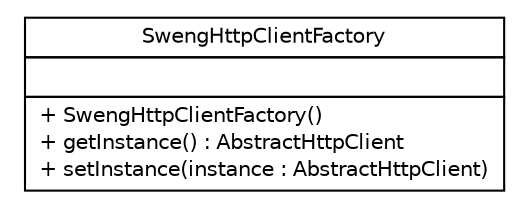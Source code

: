 #!/usr/local/bin/dot
#
# Class diagram 
# Generated by UMLGraph version R5_6_6-1-g9240c4 (http://www.umlgraph.org/)
#

digraph G {
	edge [fontname="Helvetica",fontsize=10,labelfontname="Helvetica",labelfontsize=10];
	node [fontname="Helvetica",fontsize=10,shape=plaintext];
	nodesep=0.25;
	ranksep=0.5;
	// epfl.sweng.servercomm.SwengHttpClientFactory
	c41 [label=<<table title="epfl.sweng.servercomm.SwengHttpClientFactory" border="0" cellborder="1" cellspacing="0" cellpadding="2" port="p" href="./SwengHttpClientFactory.html">
		<tr><td><table border="0" cellspacing="0" cellpadding="1">
<tr><td align="center" balign="center"> SwengHttpClientFactory </td></tr>
		</table></td></tr>
		<tr><td><table border="0" cellspacing="0" cellpadding="1">
<tr><td align="left" balign="left">  </td></tr>
		</table></td></tr>
		<tr><td><table border="0" cellspacing="0" cellpadding="1">
<tr><td align="left" balign="left"> + SwengHttpClientFactory() </td></tr>
<tr><td align="left" balign="left"> + getInstance() : AbstractHttpClient </td></tr>
<tr><td align="left" balign="left"> + setInstance(instance : AbstractHttpClient) </td></tr>
		</table></td></tr>
		</table>>, URL="./SwengHttpClientFactory.html", fontname="Helvetica", fontcolor="black", fontsize=10.0];
}

